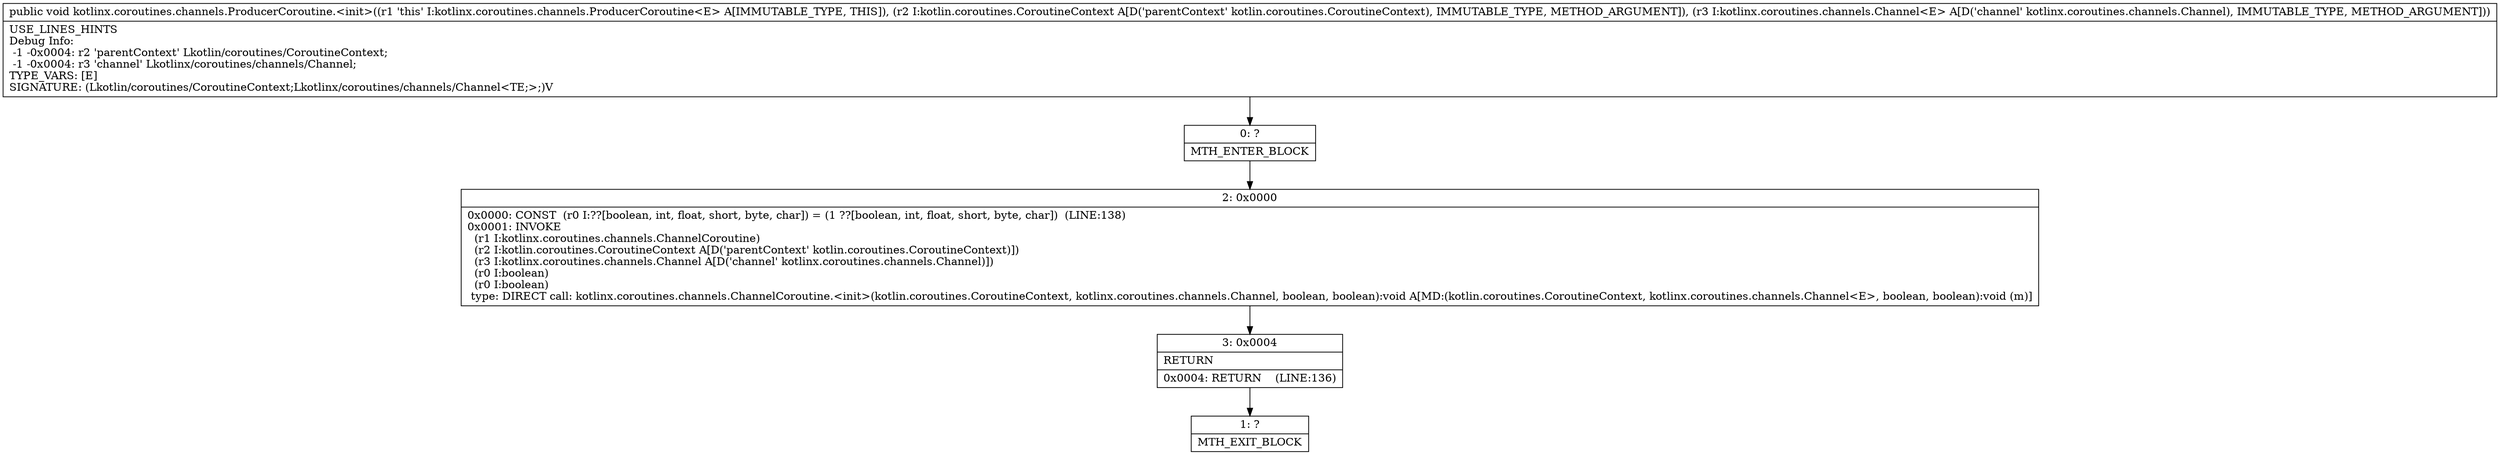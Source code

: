 digraph "CFG forkotlinx.coroutines.channels.ProducerCoroutine.\<init\>(Lkotlin\/coroutines\/CoroutineContext;Lkotlinx\/coroutines\/channels\/Channel;)V" {
Node_0 [shape=record,label="{0\:\ ?|MTH_ENTER_BLOCK\l}"];
Node_2 [shape=record,label="{2\:\ 0x0000|0x0000: CONST  (r0 I:??[boolean, int, float, short, byte, char]) = (1 ??[boolean, int, float, short, byte, char])  (LINE:138)\l0x0001: INVOKE  \l  (r1 I:kotlinx.coroutines.channels.ChannelCoroutine)\l  (r2 I:kotlin.coroutines.CoroutineContext A[D('parentContext' kotlin.coroutines.CoroutineContext)])\l  (r3 I:kotlinx.coroutines.channels.Channel A[D('channel' kotlinx.coroutines.channels.Channel)])\l  (r0 I:boolean)\l  (r0 I:boolean)\l type: DIRECT call: kotlinx.coroutines.channels.ChannelCoroutine.\<init\>(kotlin.coroutines.CoroutineContext, kotlinx.coroutines.channels.Channel, boolean, boolean):void A[MD:(kotlin.coroutines.CoroutineContext, kotlinx.coroutines.channels.Channel\<E\>, boolean, boolean):void (m)]\l}"];
Node_3 [shape=record,label="{3\:\ 0x0004|RETURN\l|0x0004: RETURN    (LINE:136)\l}"];
Node_1 [shape=record,label="{1\:\ ?|MTH_EXIT_BLOCK\l}"];
MethodNode[shape=record,label="{public void kotlinx.coroutines.channels.ProducerCoroutine.\<init\>((r1 'this' I:kotlinx.coroutines.channels.ProducerCoroutine\<E\> A[IMMUTABLE_TYPE, THIS]), (r2 I:kotlin.coroutines.CoroutineContext A[D('parentContext' kotlin.coroutines.CoroutineContext), IMMUTABLE_TYPE, METHOD_ARGUMENT]), (r3 I:kotlinx.coroutines.channels.Channel\<E\> A[D('channel' kotlinx.coroutines.channels.Channel), IMMUTABLE_TYPE, METHOD_ARGUMENT]))  | USE_LINES_HINTS\lDebug Info:\l  \-1 \-0x0004: r2 'parentContext' Lkotlin\/coroutines\/CoroutineContext;\l  \-1 \-0x0004: r3 'channel' Lkotlinx\/coroutines\/channels\/Channel;\lTYPE_VARS: [E]\lSIGNATURE: (Lkotlin\/coroutines\/CoroutineContext;Lkotlinx\/coroutines\/channels\/Channel\<TE;\>;)V\l}"];
MethodNode -> Node_0;Node_0 -> Node_2;
Node_2 -> Node_3;
Node_3 -> Node_1;
}

